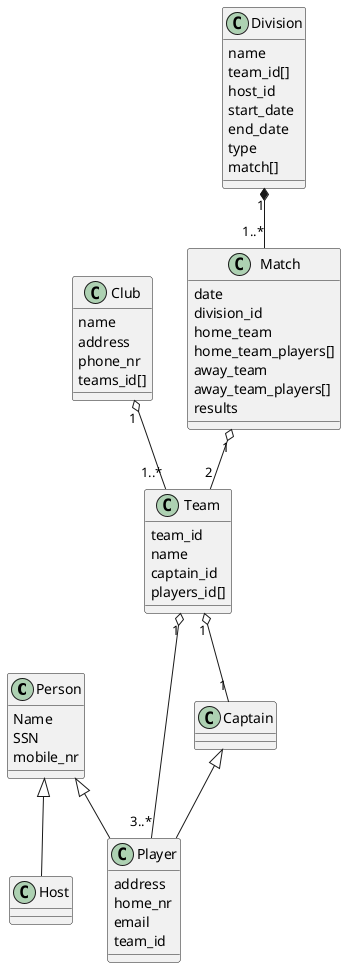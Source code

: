 @startuml lol

Person <|-- Host
Person <|-- Player
Captain <|-- Player
Team "1" o-- "3..*" Player
Team "1" o-- "1" Captain
Club "1" o-- "1..*" Team 
Match "1" o-- "2" Team 
Division "1" *-- "1..*" Match  


class Person {
    Name
    SSN
    mobile_nr
}

class Player {
    address
    home_nr
    email
    team_id
}

class Host {

}

class Captain {
}

class Club {
    name
    address
    phone_nr
    teams_id[]
}

class Team {
    team_id
    name
    captain_id
    players_id[]
}

class Division {
    name
    team_id[]
    host_id
    start_date
    end_date
    type
    match[]
}

class Match {
    date
    division_id
    home_team
    home_team_players[]
    away_team
    away_team_players[]
    results
}


@enduml
